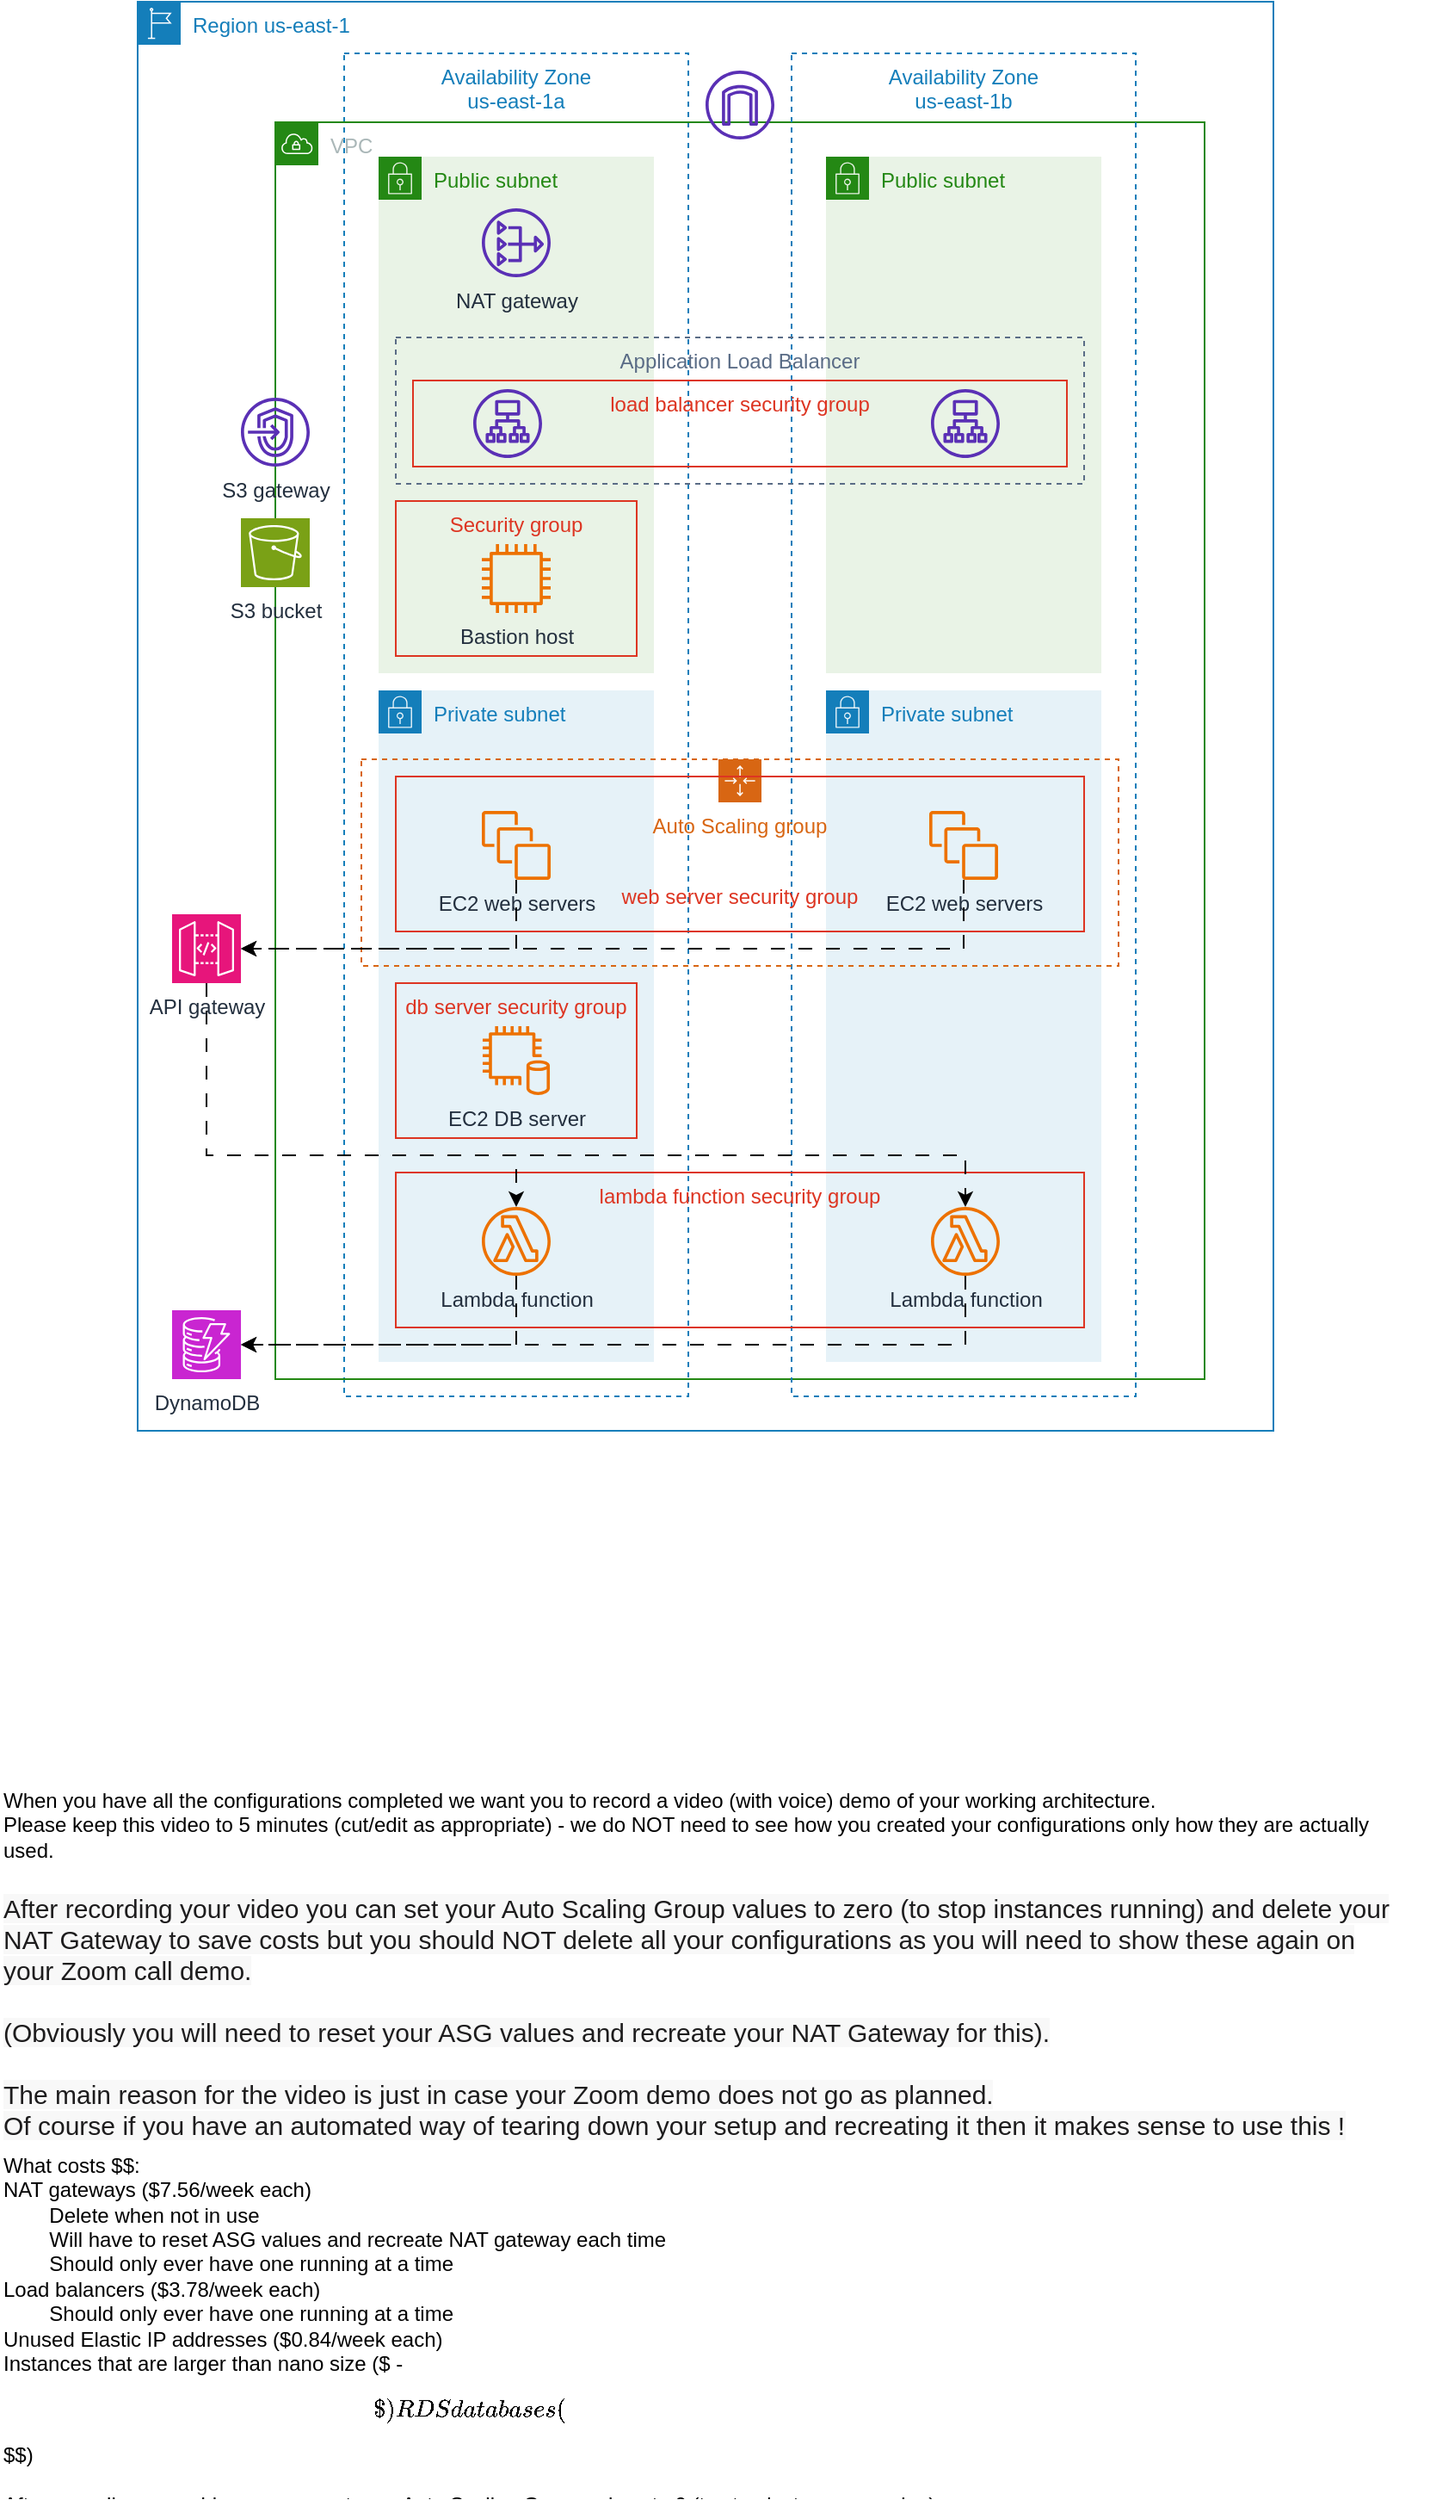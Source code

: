 <mxfile version="22.0.8" type="github">
  <diagram name="Page-1" id="k9PoG6jxE8hOqWyemZ1y">
    <mxGraphModel dx="1366" dy="722" grid="1" gridSize="10" guides="1" tooltips="1" connect="1" arrows="1" fold="1" page="1" pageScale="1" pageWidth="850" pageHeight="1100" math="0" shadow="0">
      <root>
        <mxCell id="0" />
        <mxCell id="1" parent="0" />
        <mxCell id="4Z0nO0ClsvhU4pBVOEX--61" value="What costs $$:&lt;br&gt;NAT gateways ($7.56/week each)&lt;br&gt;&lt;span style=&quot;white-space: pre;&quot;&gt;&#x9;&lt;/span&gt;Delete when not in use&lt;br&gt;&lt;span style=&quot;white-space: pre;&quot;&gt;&#x9;&lt;/span&gt;Will have to reset ASG values and recreate NAT gateway each time&lt;br&gt;&lt;span style=&quot;white-space: pre;&quot;&gt;&#x9;&lt;/span&gt;Should only ever have one running at a time&lt;br&gt;Load balancers ($3.78/week each)&lt;br&gt;&lt;span style=&quot;white-space: pre;&quot;&gt;&#x9;&lt;/span&gt;Should only ever have one running at a time&lt;br&gt;Unused Elastic IP addresses ($0.84/week each)&lt;br&gt;Instances that are larger than nano size ($ - $$$)&lt;br&gt;RDS databases ($$$$)&lt;br&gt;&lt;br&gt;After recording your video you can set your Auto Scaling Group values to 0 (to stop instances running)" style="text;html=1;align=left;verticalAlign=middle;resizable=0;points=[];autosize=1;strokeColor=none;fillColor=none;" parent="1" vertex="1">
          <mxGeometry x="20.0" y="1300" width="570" height="190" as="geometry" />
        </mxCell>
        <mxCell id="4Z0nO0ClsvhU4pBVOEX--73" value="When you have all the configurations completed we want you to record a video (with voice) demo of your working architecture. &lt;br&gt;Please keep this video to 5 minutes (cut/edit as appropriate) - we do NOT need to see how you created your configurations only how they are actually &lt;br&gt;used.&lt;br style=&quot;box-sizing: inherit; color: rgb(29, 28, 29); font-family: Slack-Lato, Slack-Fractions, appleLogo, sans-serif; font-size: 15px; font-variant-ligatures: common-ligatures; background-color: rgb(248, 248, 248);&quot;&gt;&lt;span style=&quot;color: rgb(29, 28, 29); font-family: Slack-Lato, Slack-Fractions, appleLogo, sans-serif; font-size: 15px; font-variant-ligatures: common-ligatures; background-color: rgb(248, 248, 248);&quot;&gt;&lt;br&gt;After recording your video you can set your Auto Scaling Group values to zero (to stop instances running) and delete your &lt;br&gt;NAT Gateway to save costs but you should NOT delete all your configurations as you will need to show these again on &lt;br&gt;your Zoom call demo. &lt;br&gt;&lt;br&gt;(Obviously you will need to reset your ASG values and recreate your NAT Gateway for this). &lt;br&gt;&lt;br&gt;The main reason for the video is just in case your Zoom demo does not go as planned.&lt;/span&gt;&lt;br style=&quot;box-sizing: inherit; color: rgb(29, 28, 29); font-family: Slack-Lato, Slack-Fractions, appleLogo, sans-serif; font-size: 15px; font-variant-ligatures: common-ligatures; background-color: rgb(248, 248, 248);&quot;&gt;&lt;span style=&quot;color: rgb(29, 28, 29); font-family: Slack-Lato, Slack-Fractions, appleLogo, sans-serif; font-size: 15px; font-variant-ligatures: common-ligatures; background-color: rgb(248, 248, 248);&quot;&gt;Of course if you have an automated way of tearing down your setup and recreating it then it makes sense to use this !&lt;/span&gt;" style="text;html=1;align=left;verticalAlign=middle;resizable=0;points=[];autosize=1;strokeColor=none;fillColor=none;" parent="1" vertex="1">
          <mxGeometry x="20.0" y="1070" width="830" height="220" as="geometry" />
        </mxCell>
        <mxCell id="x-kXU-XskzzcC9wgjosJ-18" value="Region us-east-1" style="points=[[0,0],[0.25,0],[0.5,0],[0.75,0],[1,0],[1,0.25],[1,0.5],[1,0.75],[1,1],[0.75,1],[0.5,1],[0.25,1],[0,1],[0,0.75],[0,0.5],[0,0.25]];outlineConnect=0;gradientColor=none;html=1;whiteSpace=wrap;fontSize=12;fontStyle=0;shape=mxgraph.aws4.group;grIcon=mxgraph.aws4.group_region;strokeColor=#147EBA;fillColor=none;verticalAlign=top;align=left;spacingLeft=30;fontColor=#147EBA;dashed=0;" parent="1" vertex="1">
          <mxGeometry x="100" y="40" width="660" height="830" as="geometry" />
        </mxCell>
        <mxCell id="x-kXU-XskzzcC9wgjosJ-19" value="Availability Zone&#xa;us-east-1a" style="fillColor=none;strokeColor=#147EBA;dashed=1;verticalAlign=top;fontStyle=0;fontColor=#147EBA;" parent="1" vertex="1">
          <mxGeometry x="220" y="70" width="200" height="780" as="geometry" />
        </mxCell>
        <mxCell id="x-kXU-XskzzcC9wgjosJ-20" value="VPC" style="points=[[0,0],[0.25,0],[0.5,0],[0.75,0],[1,0],[1,0.25],[1,0.5],[1,0.75],[1,1],[0.75,1],[0.5,1],[0.25,1],[0,1],[0,0.75],[0,0.5],[0,0.25]];outlineConnect=0;gradientColor=none;html=1;whiteSpace=wrap;fontSize=12;fontStyle=0;shape=mxgraph.aws4.group;grIcon=mxgraph.aws4.group_vpc;strokeColor=#248814;fillColor=none;verticalAlign=top;align=left;spacingLeft=30;fontColor=#AAB7B8;dashed=0;" parent="1" vertex="1">
          <mxGeometry x="180" y="110" width="540" height="730" as="geometry" />
        </mxCell>
        <mxCell id="x-kXU-XskzzcC9wgjosJ-21" value="Availability Zone&#xa;us-east-1b" style="fillColor=none;strokeColor=#147EBA;dashed=1;verticalAlign=top;fontStyle=0;fontColor=#147EBA;" parent="1" vertex="1">
          <mxGeometry x="480" y="70" width="200" height="780" as="geometry" />
        </mxCell>
        <mxCell id="x-kXU-XskzzcC9wgjosJ-22" value="Private subnet" style="points=[[0,0],[0.25,0],[0.5,0],[0.75,0],[1,0],[1,0.25],[1,0.5],[1,0.75],[1,1],[0.75,1],[0.5,1],[0.25,1],[0,1],[0,0.75],[0,0.5],[0,0.25]];outlineConnect=0;gradientColor=none;html=1;whiteSpace=wrap;fontSize=12;fontStyle=0;shape=mxgraph.aws4.group;grIcon=mxgraph.aws4.group_security_group;grStroke=0;strokeColor=#147EBA;fillColor=#E6F2F8;verticalAlign=top;align=left;spacingLeft=30;fontColor=#147EBA;dashed=0;" parent="1" vertex="1">
          <mxGeometry x="500" y="440" width="160" height="390" as="geometry" />
        </mxCell>
        <mxCell id="x-kXU-XskzzcC9wgjosJ-23" value="Private subnet" style="points=[[0,0],[0.25,0],[0.5,0],[0.75,0],[1,0],[1,0.25],[1,0.5],[1,0.75],[1,1],[0.75,1],[0.5,1],[0.25,1],[0,1],[0,0.75],[0,0.5],[0,0.25]];outlineConnect=0;gradientColor=none;html=1;whiteSpace=wrap;fontSize=12;fontStyle=0;shape=mxgraph.aws4.group;grIcon=mxgraph.aws4.group_security_group;grStroke=0;strokeColor=#147EBA;fillColor=#E6F2F8;verticalAlign=top;align=left;spacingLeft=30;fontColor=#147EBA;dashed=0;" parent="1" vertex="1">
          <mxGeometry x="240" y="440" width="160" height="390" as="geometry" />
        </mxCell>
        <mxCell id="as81ltXRZHn5xlHEXBYM-6" value="lambda function security group" style="fillColor=none;strokeColor=#DD3522;verticalAlign=top;fontStyle=0;fontColor=#DD3522;" parent="1" vertex="1">
          <mxGeometry x="250" y="720" width="400" height="90" as="geometry" />
        </mxCell>
        <mxCell id="x-kXU-XskzzcC9wgjosJ-24" value="db server security group" style="fillColor=none;strokeColor=#DD3522;verticalAlign=top;fontStyle=0;fontColor=#DD3522;" parent="1" vertex="1">
          <mxGeometry x="250" y="610" width="140" height="90" as="geometry" />
        </mxCell>
        <mxCell id="x-kXU-XskzzcC9wgjosJ-25" value="Auto Scaling group" style="points=[[0,0],[0.25,0],[0.5,0],[0.75,0],[1,0],[1,0.25],[1,0.5],[1,0.75],[1,1],[0.75,1],[0.5,1],[0.25,1],[0,1],[0,0.75],[0,0.5],[0,0.25]];outlineConnect=0;gradientColor=none;html=1;whiteSpace=wrap;fontSize=12;fontStyle=0;shape=mxgraph.aws4.groupCenter;grIcon=mxgraph.aws4.group_auto_scaling_group;grStroke=1;strokeColor=#D86613;fillColor=none;verticalAlign=top;align=center;fontColor=#D86613;dashed=1;spacingTop=25;" parent="1" vertex="1">
          <mxGeometry x="230" y="480" width="440" height="120" as="geometry" />
        </mxCell>
        <mxCell id="x-kXU-XskzzcC9wgjosJ-26" value="&#xa;&#xa;&#xa;&#xa;web server security group" style="fillColor=none;strokeColor=#DD3522;verticalAlign=top;fontStyle=0;fontColor=#DD3522;" parent="1" vertex="1">
          <mxGeometry x="250" y="490" width="400" height="90" as="geometry" />
        </mxCell>
        <mxCell id="x-kXU-XskzzcC9wgjosJ-27" value="Public subnet" style="points=[[0,0],[0.25,0],[0.5,0],[0.75,0],[1,0],[1,0.25],[1,0.5],[1,0.75],[1,1],[0.75,1],[0.5,1],[0.25,1],[0,1],[0,0.75],[0,0.5],[0,0.25]];outlineConnect=0;gradientColor=none;html=1;whiteSpace=wrap;fontSize=12;fontStyle=0;shape=mxgraph.aws4.group;grIcon=mxgraph.aws4.group_security_group;grStroke=0;strokeColor=#248814;fillColor=#E9F3E6;verticalAlign=top;align=left;spacingLeft=30;fontColor=#248814;dashed=0;" parent="1" vertex="1">
          <mxGeometry x="240" y="130" width="160" height="300" as="geometry" />
        </mxCell>
        <mxCell id="x-kXU-XskzzcC9wgjosJ-28" value="Public subnet" style="points=[[0,0],[0.25,0],[0.5,0],[0.75,0],[1,0],[1,0.25],[1,0.5],[1,0.75],[1,1],[0.75,1],[0.5,1],[0.25,1],[0,1],[0,0.75],[0,0.5],[0,0.25]];outlineConnect=0;gradientColor=none;html=1;whiteSpace=wrap;fontSize=12;fontStyle=0;shape=mxgraph.aws4.group;grIcon=mxgraph.aws4.group_security_group;grStroke=0;strokeColor=#248814;fillColor=#E9F3E6;verticalAlign=top;align=left;spacingLeft=30;fontColor=#248814;dashed=0;" parent="1" vertex="1">
          <mxGeometry x="500" y="130" width="160" height="300" as="geometry" />
        </mxCell>
        <mxCell id="x-kXU-XskzzcC9wgjosJ-29" value="S3 gateway" style="outlineConnect=0;fontColor=#232F3E;gradientColor=none;fillColor=#5A30B5;strokeColor=none;dashed=0;verticalLabelPosition=bottom;verticalAlign=top;align=center;html=1;fontSize=12;fontStyle=0;aspect=fixed;pointerEvents=1;shape=mxgraph.aws4.endpoints;" parent="1" vertex="1">
          <mxGeometry x="160" y="270" width="40" height="40" as="geometry" />
        </mxCell>
        <mxCell id="x-kXU-XskzzcC9wgjosJ-30" value="" style="outlineConnect=0;fontColor=#232F3E;gradientColor=none;fillColor=#5A30B5;strokeColor=none;dashed=0;verticalLabelPosition=bottom;verticalAlign=top;align=center;html=1;fontSize=12;fontStyle=0;aspect=fixed;pointerEvents=1;shape=mxgraph.aws4.application_load_balancer;" parent="1" vertex="1">
          <mxGeometry x="295" y="265" width="40" height="40" as="geometry" />
        </mxCell>
        <mxCell id="x-kXU-XskzzcC9wgjosJ-31" value="" style="outlineConnect=0;fontColor=#232F3E;gradientColor=none;fillColor=#5A30B5;strokeColor=none;dashed=0;verticalLabelPosition=bottom;verticalAlign=top;align=center;html=1;fontSize=12;fontStyle=0;aspect=fixed;pointerEvents=1;shape=mxgraph.aws4.application_load_balancer;" parent="1" vertex="1">
          <mxGeometry x="561" y="265" width="40" height="40" as="geometry" />
        </mxCell>
        <mxCell id="x-kXU-XskzzcC9wgjosJ-32" value="Application Load Balancer" style="fillColor=none;strokeColor=#5A6C86;dashed=1;verticalAlign=top;fontStyle=0;fontColor=#5A6C86;" parent="1" vertex="1">
          <mxGeometry x="250" y="235" width="400" height="85" as="geometry" />
        </mxCell>
        <mxCell id="x-kXU-XskzzcC9wgjosJ-33" value="EC2 DB server" style="sketch=0;outlineConnect=0;fontColor=#232F3E;gradientColor=none;fillColor=#ED7100;strokeColor=none;dashed=0;verticalLabelPosition=bottom;verticalAlign=top;align=center;html=1;fontSize=12;fontStyle=0;aspect=fixed;pointerEvents=1;shape=mxgraph.aws4.db_on_instance2;" parent="1" vertex="1">
          <mxGeometry x="300" y="635" width="40" height="40" as="geometry" />
        </mxCell>
        <mxCell id="x-kXU-XskzzcC9wgjosJ-34" value="S3 bucket" style="sketch=0;points=[[0,0,0],[0.25,0,0],[0.5,0,0],[0.75,0,0],[1,0,0],[0,1,0],[0.25,1,0],[0.5,1,0],[0.75,1,0],[1,1,0],[0,0.25,0],[0,0.5,0],[0,0.75,0],[1,0.25,0],[1,0.5,0],[1,0.75,0]];outlineConnect=0;fontColor=#232F3E;fillColor=#7AA116;strokeColor=#ffffff;dashed=0;verticalLabelPosition=bottom;verticalAlign=top;align=center;html=1;fontSize=12;fontStyle=0;aspect=fixed;shape=mxgraph.aws4.resourceIcon;resIcon=mxgraph.aws4.s3;" parent="1" vertex="1">
          <mxGeometry x="160" y="340" width="40" height="40" as="geometry" />
        </mxCell>
        <mxCell id="x-kXU-XskzzcC9wgjosJ-35" value="EC2 web servers" style="sketch=0;outlineConnect=0;fontColor=#232F3E;gradientColor=none;fillColor=#ED7100;strokeColor=none;dashed=0;verticalLabelPosition=bottom;verticalAlign=top;align=center;html=1;fontSize=12;fontStyle=0;aspect=fixed;pointerEvents=1;shape=mxgraph.aws4.instances;" parent="1" vertex="1">
          <mxGeometry x="300" y="510" width="40" height="40" as="geometry" />
        </mxCell>
        <mxCell id="x-kXU-XskzzcC9wgjosJ-36" value="EC2 web servers" style="sketch=0;outlineConnect=0;fontColor=#232F3E;gradientColor=none;fillColor=#ED7100;strokeColor=none;dashed=0;verticalLabelPosition=bottom;verticalAlign=top;align=center;html=1;fontSize=12;fontStyle=0;aspect=fixed;pointerEvents=1;shape=mxgraph.aws4.instances;" parent="1" vertex="1">
          <mxGeometry x="560" y="510" width="40" height="40" as="geometry" />
        </mxCell>
        <mxCell id="x-kXU-XskzzcC9wgjosJ-37" value="" style="outlineConnect=0;fontColor=#232F3E;gradientColor=none;fillColor=#5A30B5;strokeColor=none;dashed=0;verticalLabelPosition=bottom;verticalAlign=top;align=center;html=1;fontSize=12;fontStyle=0;aspect=fixed;pointerEvents=1;shape=mxgraph.aws4.internet_gateway;" parent="1" vertex="1">
          <mxGeometry x="430" y="80" width="40" height="40" as="geometry" />
        </mxCell>
        <mxCell id="x-kXU-XskzzcC9wgjosJ-38" value="load balancer security group" style="fillColor=none;strokeColor=#DD3522;verticalAlign=top;fontStyle=0;fontColor=#DD3522;" parent="1" vertex="1">
          <mxGeometry x="260" y="260" width="380" height="50" as="geometry" />
        </mxCell>
        <mxCell id="x-kXU-XskzzcC9wgjosJ-39" value="" style="group" parent="1" vertex="1" connectable="0">
          <mxGeometry x="250" y="330" width="140" height="90" as="geometry" />
        </mxCell>
        <mxCell id="x-kXU-XskzzcC9wgjosJ-40" value="Security group" style="fillColor=none;strokeColor=#DD3522;verticalAlign=top;fontStyle=0;fontColor=#DD3522;" parent="x-kXU-XskzzcC9wgjosJ-39" vertex="1">
          <mxGeometry width="140" height="90" as="geometry" />
        </mxCell>
        <mxCell id="x-kXU-XskzzcC9wgjosJ-41" value="Bastion host" style="sketch=0;outlineConnect=0;fontColor=#232F3E;gradientColor=none;fillColor=#ED7100;strokeColor=none;dashed=0;verticalLabelPosition=bottom;verticalAlign=top;align=center;html=1;fontSize=12;fontStyle=0;aspect=fixed;pointerEvents=1;shape=mxgraph.aws4.instance2;" parent="x-kXU-XskzzcC9wgjosJ-39" vertex="1">
          <mxGeometry x="50" y="25" width="40" height="40" as="geometry" />
        </mxCell>
        <mxCell id="x-kXU-XskzzcC9wgjosJ-43" value="NAT gateway" style="outlineConnect=0;fontColor=#232F3E;gradientColor=none;fillColor=#5A30B5;strokeColor=none;dashed=0;verticalLabelPosition=bottom;verticalAlign=top;align=center;html=1;fontSize=12;fontStyle=0;aspect=fixed;pointerEvents=1;shape=mxgraph.aws4.nat_gateway;" parent="1" vertex="1">
          <mxGeometry x="300" y="160" width="40" height="40" as="geometry" />
        </mxCell>
        <mxCell id="as81ltXRZHn5xlHEXBYM-1" value="DynamoDB" style="sketch=0;points=[[0,0,0],[0.25,0,0],[0.5,0,0],[0.75,0,0],[1,0,0],[0,1,0],[0.25,1,0],[0.5,1,0],[0.75,1,0],[1,1,0],[0,0.25,0],[0,0.5,0],[0,0.75,0],[1,0.25,0],[1,0.5,0],[1,0.75,0]];outlineConnect=0;fontColor=#232F3E;fillColor=#C925D1;strokeColor=#ffffff;dashed=0;verticalLabelPosition=bottom;verticalAlign=top;align=center;html=1;fontSize=12;fontStyle=0;aspect=fixed;shape=mxgraph.aws4.resourceIcon;resIcon=mxgraph.aws4.dynamodb;" parent="1" vertex="1">
          <mxGeometry x="120" y="800" width="40" height="40" as="geometry" />
        </mxCell>
        <mxCell id="as81ltXRZHn5xlHEXBYM-4" value="Lambda function" style="sketch=0;outlineConnect=0;fontColor=#232F3E;gradientColor=none;fillColor=#ED7100;strokeColor=none;dashed=0;verticalLabelPosition=bottom;verticalAlign=top;align=center;html=1;fontSize=12;fontStyle=0;aspect=fixed;pointerEvents=1;shape=mxgraph.aws4.lambda_function;" parent="1" vertex="1">
          <mxGeometry x="300" y="740" width="40" height="40" as="geometry" />
        </mxCell>
        <mxCell id="as81ltXRZHn5xlHEXBYM-15" style="edgeStyle=orthogonalEdgeStyle;rounded=0;orthogonalLoop=1;jettySize=auto;html=1;dashed=1;dashPattern=8 8;" parent="1" source="as81ltXRZHn5xlHEXBYM-5" target="as81ltXRZHn5xlHEXBYM-1" edge="1">
          <mxGeometry relative="1" as="geometry">
            <Array as="points">
              <mxPoint x="581" y="820" />
              <mxPoint x="140" y="820" />
            </Array>
          </mxGeometry>
        </mxCell>
        <mxCell id="as81ltXRZHn5xlHEXBYM-5" value="Lambda function" style="sketch=0;outlineConnect=0;fontColor=#232F3E;gradientColor=none;fillColor=#ED7100;strokeColor=none;dashed=0;verticalLabelPosition=bottom;verticalAlign=top;align=center;html=1;fontSize=12;fontStyle=0;aspect=fixed;pointerEvents=1;shape=mxgraph.aws4.lambda_function;" parent="1" vertex="1">
          <mxGeometry x="561" y="740" width="40" height="40" as="geometry" />
        </mxCell>
        <mxCell id="as81ltXRZHn5xlHEXBYM-20" style="edgeStyle=elbowEdgeStyle;rounded=0;orthogonalLoop=1;jettySize=auto;html=1;elbow=vertical;dashed=1;dashPattern=8 8;" parent="1" source="as81ltXRZHn5xlHEXBYM-2" target="as81ltXRZHn5xlHEXBYM-4" edge="1">
          <mxGeometry relative="1" as="geometry">
            <Array as="points">
              <mxPoint x="240" y="710" />
            </Array>
          </mxGeometry>
        </mxCell>
        <mxCell id="as81ltXRZHn5xlHEXBYM-21" style="edgeStyle=orthogonalEdgeStyle;rounded=0;orthogonalLoop=1;jettySize=auto;html=1;dashed=1;dashPattern=8 8;" parent="1" source="as81ltXRZHn5xlHEXBYM-2" target="as81ltXRZHn5xlHEXBYM-5" edge="1">
          <mxGeometry relative="1" as="geometry">
            <Array as="points">
              <mxPoint x="140" y="710" />
              <mxPoint x="581" y="710" />
            </Array>
          </mxGeometry>
        </mxCell>
        <mxCell id="as81ltXRZHn5xlHEXBYM-2" value="API gateway" style="sketch=0;points=[[0,0,0],[0.25,0,0],[0.5,0,0],[0.75,0,0],[1,0,0],[0,1,0],[0.25,1,0],[0.5,1,0],[0.75,1,0],[1,1,0],[0,0.25,0],[0,0.5,0],[0,0.75,0],[1,0.25,0],[1,0.5,0],[1,0.75,0]];outlineConnect=0;fontColor=#232F3E;fillColor=#E7157B;strokeColor=#ffffff;dashed=0;verticalLabelPosition=bottom;verticalAlign=top;align=center;html=1;fontSize=12;fontStyle=0;aspect=fixed;shape=mxgraph.aws4.resourceIcon;resIcon=mxgraph.aws4.api_gateway;" parent="1" vertex="1">
          <mxGeometry x="120" y="570" width="40" height="40" as="geometry" />
        </mxCell>
        <mxCell id="as81ltXRZHn5xlHEXBYM-14" style="edgeStyle=orthogonalEdgeStyle;rounded=0;orthogonalLoop=1;jettySize=auto;html=1;dashed=1;dashPattern=8 8;" parent="1" source="as81ltXRZHn5xlHEXBYM-4" target="as81ltXRZHn5xlHEXBYM-1" edge="1">
          <mxGeometry relative="1" as="geometry">
            <mxPoint x="140" y="830" as="targetPoint" />
            <Array as="points">
              <mxPoint x="320" y="820" />
              <mxPoint x="140" y="820" />
            </Array>
          </mxGeometry>
        </mxCell>
        <mxCell id="as81ltXRZHn5xlHEXBYM-16" style="edgeStyle=elbowEdgeStyle;rounded=0;orthogonalLoop=1;jettySize=auto;html=1;entryX=1;entryY=0.5;entryDx=0;entryDy=0;entryPerimeter=0;dashed=1;dashPattern=8 8;elbow=vertical;" parent="1" source="x-kXU-XskzzcC9wgjosJ-35" target="as81ltXRZHn5xlHEXBYM-2" edge="1">
          <mxGeometry relative="1" as="geometry">
            <Array as="points">
              <mxPoint x="240" y="590" />
            </Array>
          </mxGeometry>
        </mxCell>
        <mxCell id="as81ltXRZHn5xlHEXBYM-19" style="edgeStyle=elbowEdgeStyle;rounded=0;orthogonalLoop=1;jettySize=auto;html=1;entryX=1;entryY=0.5;entryDx=0;entryDy=0;entryPerimeter=0;dashed=1;dashPattern=8 8;elbow=vertical;" parent="1" source="x-kXU-XskzzcC9wgjosJ-36" target="as81ltXRZHn5xlHEXBYM-2" edge="1">
          <mxGeometry relative="1" as="geometry">
            <Array as="points">
              <mxPoint x="370" y="590" />
            </Array>
          </mxGeometry>
        </mxCell>
      </root>
    </mxGraphModel>
  </diagram>
</mxfile>
